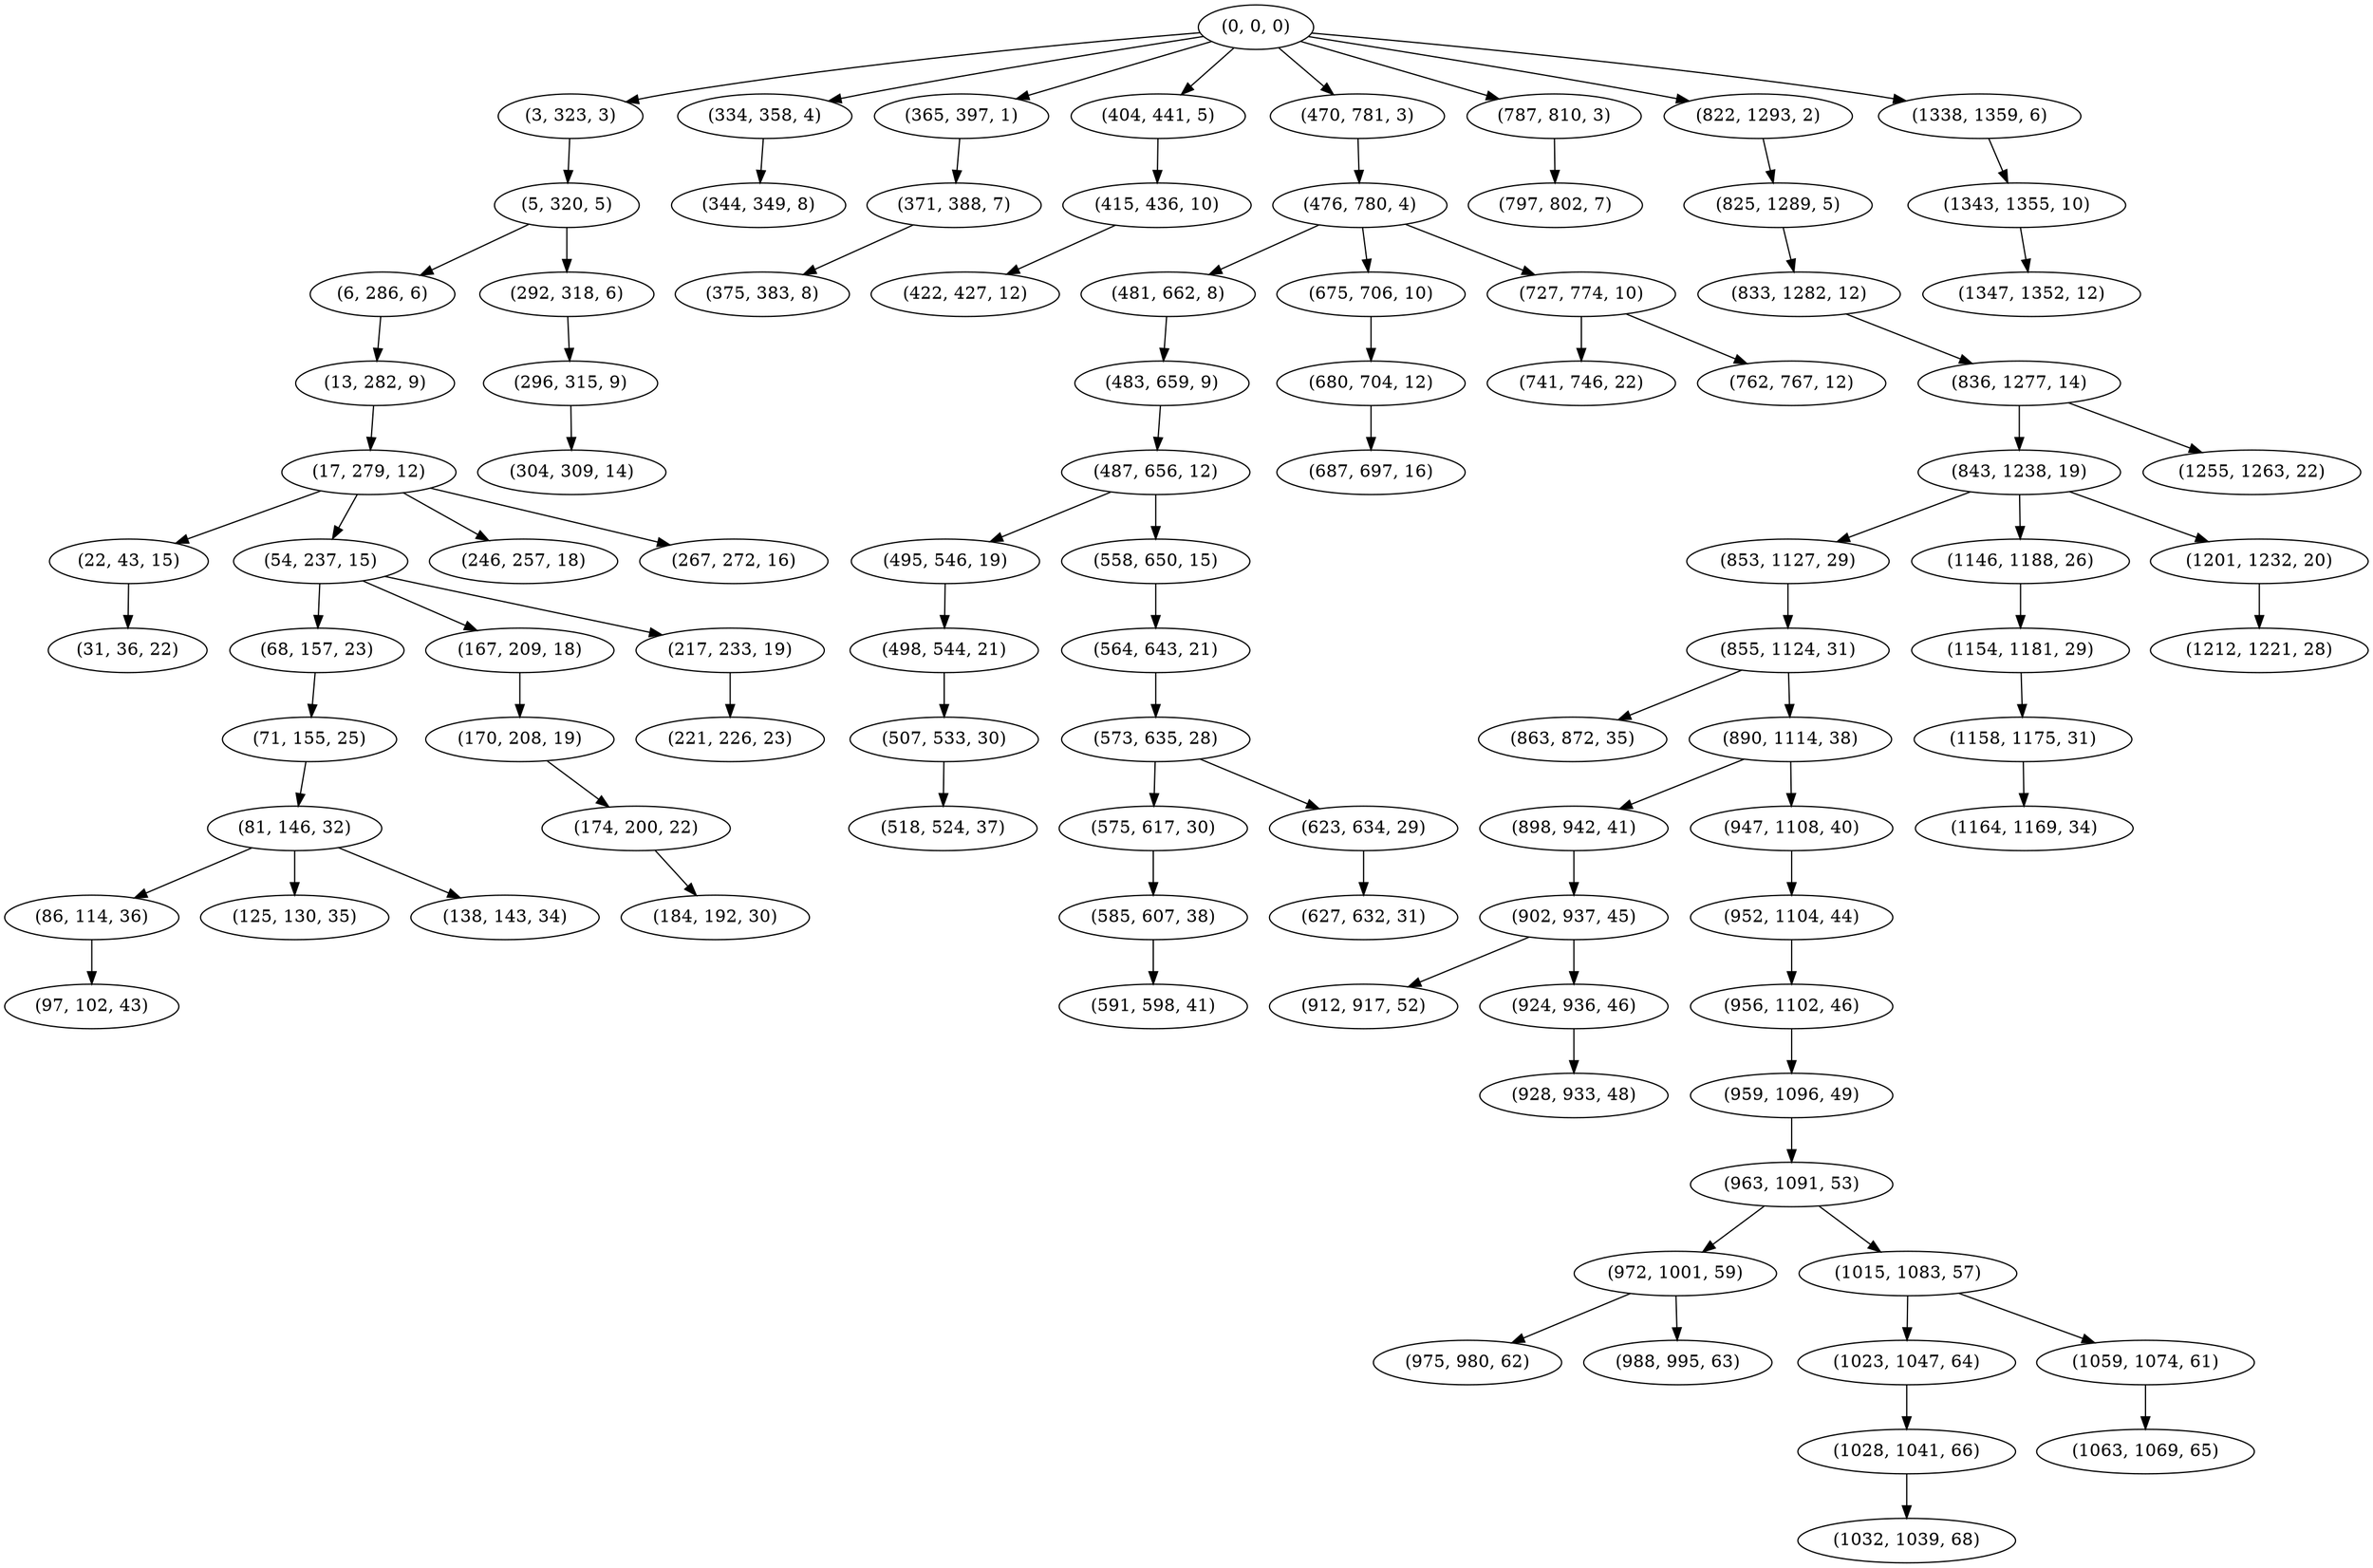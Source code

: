 digraph tree {
    "(0, 0, 0)";
    "(3, 323, 3)";
    "(5, 320, 5)";
    "(6, 286, 6)";
    "(13, 282, 9)";
    "(17, 279, 12)";
    "(22, 43, 15)";
    "(31, 36, 22)";
    "(54, 237, 15)";
    "(68, 157, 23)";
    "(71, 155, 25)";
    "(81, 146, 32)";
    "(86, 114, 36)";
    "(97, 102, 43)";
    "(125, 130, 35)";
    "(138, 143, 34)";
    "(167, 209, 18)";
    "(170, 208, 19)";
    "(174, 200, 22)";
    "(184, 192, 30)";
    "(217, 233, 19)";
    "(221, 226, 23)";
    "(246, 257, 18)";
    "(267, 272, 16)";
    "(292, 318, 6)";
    "(296, 315, 9)";
    "(304, 309, 14)";
    "(334, 358, 4)";
    "(344, 349, 8)";
    "(365, 397, 1)";
    "(371, 388, 7)";
    "(375, 383, 8)";
    "(404, 441, 5)";
    "(415, 436, 10)";
    "(422, 427, 12)";
    "(470, 781, 3)";
    "(476, 780, 4)";
    "(481, 662, 8)";
    "(483, 659, 9)";
    "(487, 656, 12)";
    "(495, 546, 19)";
    "(498, 544, 21)";
    "(507, 533, 30)";
    "(518, 524, 37)";
    "(558, 650, 15)";
    "(564, 643, 21)";
    "(573, 635, 28)";
    "(575, 617, 30)";
    "(585, 607, 38)";
    "(591, 598, 41)";
    "(623, 634, 29)";
    "(627, 632, 31)";
    "(675, 706, 10)";
    "(680, 704, 12)";
    "(687, 697, 16)";
    "(727, 774, 10)";
    "(741, 746, 22)";
    "(762, 767, 12)";
    "(787, 810, 3)";
    "(797, 802, 7)";
    "(822, 1293, 2)";
    "(825, 1289, 5)";
    "(833, 1282, 12)";
    "(836, 1277, 14)";
    "(843, 1238, 19)";
    "(853, 1127, 29)";
    "(855, 1124, 31)";
    "(863, 872, 35)";
    "(890, 1114, 38)";
    "(898, 942, 41)";
    "(902, 937, 45)";
    "(912, 917, 52)";
    "(924, 936, 46)";
    "(928, 933, 48)";
    "(947, 1108, 40)";
    "(952, 1104, 44)";
    "(956, 1102, 46)";
    "(959, 1096, 49)";
    "(963, 1091, 53)";
    "(972, 1001, 59)";
    "(975, 980, 62)";
    "(988, 995, 63)";
    "(1015, 1083, 57)";
    "(1023, 1047, 64)";
    "(1028, 1041, 66)";
    "(1032, 1039, 68)";
    "(1059, 1074, 61)";
    "(1063, 1069, 65)";
    "(1146, 1188, 26)";
    "(1154, 1181, 29)";
    "(1158, 1175, 31)";
    "(1164, 1169, 34)";
    "(1201, 1232, 20)";
    "(1212, 1221, 28)";
    "(1255, 1263, 22)";
    "(1338, 1359, 6)";
    "(1343, 1355, 10)";
    "(1347, 1352, 12)";
    "(0, 0, 0)" -> "(3, 323, 3)";
    "(0, 0, 0)" -> "(334, 358, 4)";
    "(0, 0, 0)" -> "(365, 397, 1)";
    "(0, 0, 0)" -> "(404, 441, 5)";
    "(0, 0, 0)" -> "(470, 781, 3)";
    "(0, 0, 0)" -> "(787, 810, 3)";
    "(0, 0, 0)" -> "(822, 1293, 2)";
    "(0, 0, 0)" -> "(1338, 1359, 6)";
    "(3, 323, 3)" -> "(5, 320, 5)";
    "(5, 320, 5)" -> "(6, 286, 6)";
    "(5, 320, 5)" -> "(292, 318, 6)";
    "(6, 286, 6)" -> "(13, 282, 9)";
    "(13, 282, 9)" -> "(17, 279, 12)";
    "(17, 279, 12)" -> "(22, 43, 15)";
    "(17, 279, 12)" -> "(54, 237, 15)";
    "(17, 279, 12)" -> "(246, 257, 18)";
    "(17, 279, 12)" -> "(267, 272, 16)";
    "(22, 43, 15)" -> "(31, 36, 22)";
    "(54, 237, 15)" -> "(68, 157, 23)";
    "(54, 237, 15)" -> "(167, 209, 18)";
    "(54, 237, 15)" -> "(217, 233, 19)";
    "(68, 157, 23)" -> "(71, 155, 25)";
    "(71, 155, 25)" -> "(81, 146, 32)";
    "(81, 146, 32)" -> "(86, 114, 36)";
    "(81, 146, 32)" -> "(125, 130, 35)";
    "(81, 146, 32)" -> "(138, 143, 34)";
    "(86, 114, 36)" -> "(97, 102, 43)";
    "(167, 209, 18)" -> "(170, 208, 19)";
    "(170, 208, 19)" -> "(174, 200, 22)";
    "(174, 200, 22)" -> "(184, 192, 30)";
    "(217, 233, 19)" -> "(221, 226, 23)";
    "(292, 318, 6)" -> "(296, 315, 9)";
    "(296, 315, 9)" -> "(304, 309, 14)";
    "(334, 358, 4)" -> "(344, 349, 8)";
    "(365, 397, 1)" -> "(371, 388, 7)";
    "(371, 388, 7)" -> "(375, 383, 8)";
    "(404, 441, 5)" -> "(415, 436, 10)";
    "(415, 436, 10)" -> "(422, 427, 12)";
    "(470, 781, 3)" -> "(476, 780, 4)";
    "(476, 780, 4)" -> "(481, 662, 8)";
    "(476, 780, 4)" -> "(675, 706, 10)";
    "(476, 780, 4)" -> "(727, 774, 10)";
    "(481, 662, 8)" -> "(483, 659, 9)";
    "(483, 659, 9)" -> "(487, 656, 12)";
    "(487, 656, 12)" -> "(495, 546, 19)";
    "(487, 656, 12)" -> "(558, 650, 15)";
    "(495, 546, 19)" -> "(498, 544, 21)";
    "(498, 544, 21)" -> "(507, 533, 30)";
    "(507, 533, 30)" -> "(518, 524, 37)";
    "(558, 650, 15)" -> "(564, 643, 21)";
    "(564, 643, 21)" -> "(573, 635, 28)";
    "(573, 635, 28)" -> "(575, 617, 30)";
    "(573, 635, 28)" -> "(623, 634, 29)";
    "(575, 617, 30)" -> "(585, 607, 38)";
    "(585, 607, 38)" -> "(591, 598, 41)";
    "(623, 634, 29)" -> "(627, 632, 31)";
    "(675, 706, 10)" -> "(680, 704, 12)";
    "(680, 704, 12)" -> "(687, 697, 16)";
    "(727, 774, 10)" -> "(741, 746, 22)";
    "(727, 774, 10)" -> "(762, 767, 12)";
    "(787, 810, 3)" -> "(797, 802, 7)";
    "(822, 1293, 2)" -> "(825, 1289, 5)";
    "(825, 1289, 5)" -> "(833, 1282, 12)";
    "(833, 1282, 12)" -> "(836, 1277, 14)";
    "(836, 1277, 14)" -> "(843, 1238, 19)";
    "(836, 1277, 14)" -> "(1255, 1263, 22)";
    "(843, 1238, 19)" -> "(853, 1127, 29)";
    "(843, 1238, 19)" -> "(1146, 1188, 26)";
    "(843, 1238, 19)" -> "(1201, 1232, 20)";
    "(853, 1127, 29)" -> "(855, 1124, 31)";
    "(855, 1124, 31)" -> "(863, 872, 35)";
    "(855, 1124, 31)" -> "(890, 1114, 38)";
    "(890, 1114, 38)" -> "(898, 942, 41)";
    "(890, 1114, 38)" -> "(947, 1108, 40)";
    "(898, 942, 41)" -> "(902, 937, 45)";
    "(902, 937, 45)" -> "(912, 917, 52)";
    "(902, 937, 45)" -> "(924, 936, 46)";
    "(924, 936, 46)" -> "(928, 933, 48)";
    "(947, 1108, 40)" -> "(952, 1104, 44)";
    "(952, 1104, 44)" -> "(956, 1102, 46)";
    "(956, 1102, 46)" -> "(959, 1096, 49)";
    "(959, 1096, 49)" -> "(963, 1091, 53)";
    "(963, 1091, 53)" -> "(972, 1001, 59)";
    "(963, 1091, 53)" -> "(1015, 1083, 57)";
    "(972, 1001, 59)" -> "(975, 980, 62)";
    "(972, 1001, 59)" -> "(988, 995, 63)";
    "(1015, 1083, 57)" -> "(1023, 1047, 64)";
    "(1015, 1083, 57)" -> "(1059, 1074, 61)";
    "(1023, 1047, 64)" -> "(1028, 1041, 66)";
    "(1028, 1041, 66)" -> "(1032, 1039, 68)";
    "(1059, 1074, 61)" -> "(1063, 1069, 65)";
    "(1146, 1188, 26)" -> "(1154, 1181, 29)";
    "(1154, 1181, 29)" -> "(1158, 1175, 31)";
    "(1158, 1175, 31)" -> "(1164, 1169, 34)";
    "(1201, 1232, 20)" -> "(1212, 1221, 28)";
    "(1338, 1359, 6)" -> "(1343, 1355, 10)";
    "(1343, 1355, 10)" -> "(1347, 1352, 12)";
}
